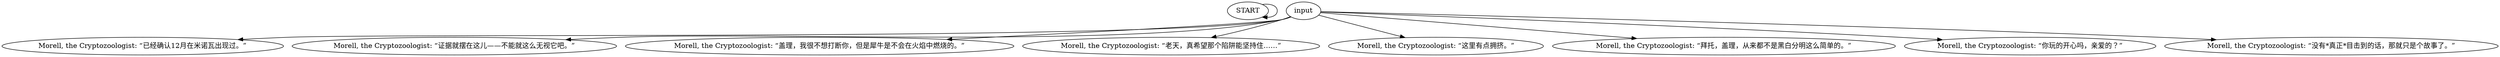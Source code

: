 # COAST / MORELL barks whirling
# Morel says this stuff in Whirling.
# ==================================================
digraph G {
	  0 [label="START"];
	  1 [label="input"];
	  2 [label="Morell, the Cryptozoologist: “已经确认12月在米诺瓦出现过。”"];
	  3 [label="Morell, the Cryptozoologist: “证据就摆在这儿——不能就这么无视它吧。”"];
	  4 [label="Morell, the Cryptozoologist: “盖理，我很不想打断你，但是犀牛是不会在火焰中燃烧的。”"];
	  5 [label="Morell, the Cryptozoologist: “老天，真希望那个陷阱能坚持住……”"];
	  6 [label="Morell, the Cryptozoologist: “这里有点拥挤。”"];
	  7 [label="Morell, the Cryptozoologist: “拜托，盖理，从来都不是黑白分明这么简单的。”"];
	  8 [label="Morell, the Cryptozoologist: “你玩的开心吗，亲爱的？”"];
	  9 [label="Morell, the Cryptozoologist: “没有*真正*目击到的话，那就只是个故事了。”"];
	  0 -> 0
	  1 -> 2
	  1 -> 3
	  1 -> 4
	  1 -> 5
	  1 -> 6
	  1 -> 7
	  1 -> 8
	  1 -> 9
}

